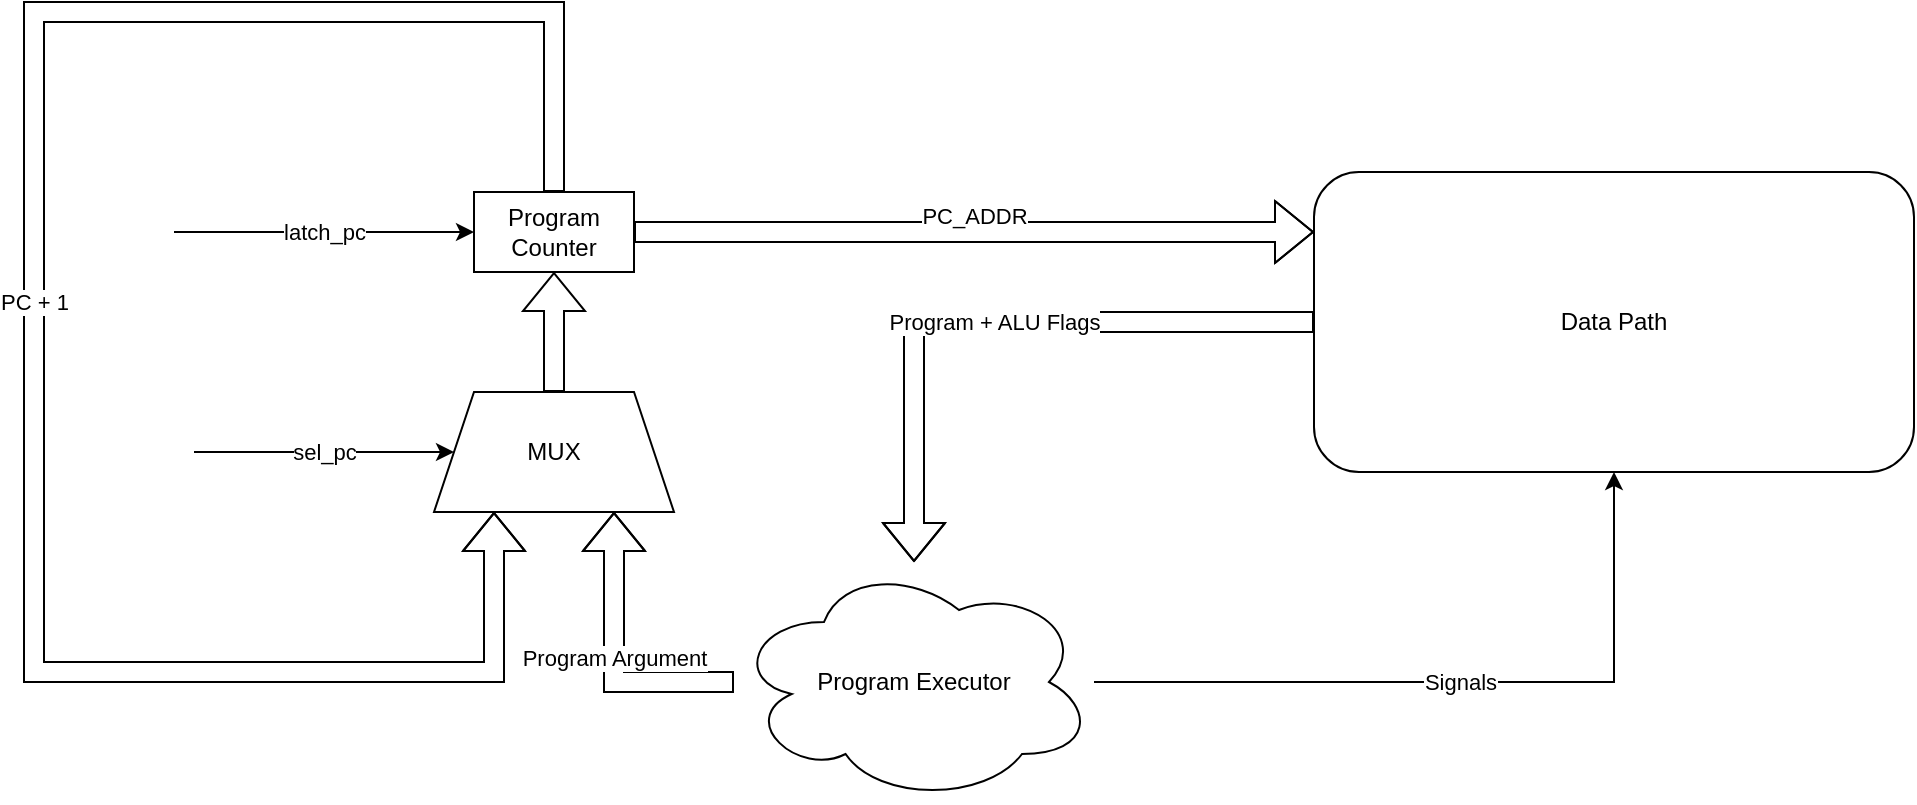 <mxfile version="24.4.10" type="device">
  <diagram id="v-JDOOZyUSPcI_IkAvMy" name="Страница — 1">
    <mxGraphModel dx="1302" dy="678" grid="1" gridSize="10" guides="1" tooltips="1" connect="1" arrows="1" fold="1" page="1" pageScale="1" pageWidth="827" pageHeight="1169" math="0" shadow="0">
      <root>
        <mxCell id="0" />
        <mxCell id="1" parent="0" />
        <mxCell id="FJJfB8WgnBZrv7iy5En1-2" value="PC_ADDR" style="edgeStyle=orthogonalEdgeStyle;rounded=0;orthogonalLoop=1;jettySize=auto;html=1;shape=flexArrow;verticalAlign=bottom;" parent="1" source="FJJfB8WgnBZrv7iy5En1-1" edge="1">
          <mxGeometry relative="1" as="geometry">
            <mxPoint x="760" y="300" as="targetPoint" />
          </mxGeometry>
        </mxCell>
        <mxCell id="l8fY_HSaeyg_I-ThemF9-8" value="PC + 1" style="edgeStyle=orthogonalEdgeStyle;rounded=0;orthogonalLoop=1;jettySize=auto;html=1;shape=flexArrow;entryX=0.25;entryY=1;entryDx=0;entryDy=0;" edge="1" parent="1" source="FJJfB8WgnBZrv7iy5En1-1" target="l8fY_HSaeyg_I-ThemF9-6">
          <mxGeometry relative="1" as="geometry">
            <mxPoint x="370" y="180" as="targetPoint" />
            <Array as="points">
              <mxPoint x="380" y="190" />
              <mxPoint x="120" y="190" />
              <mxPoint x="120" y="520" />
              <mxPoint x="350" y="520" />
            </Array>
          </mxGeometry>
        </mxCell>
        <mxCell id="FJJfB8WgnBZrv7iy5En1-1" value="Program Counter" style="rounded=0;whiteSpace=wrap;html=1;" parent="1" vertex="1">
          <mxGeometry x="340" y="280" width="80" height="40" as="geometry" />
        </mxCell>
        <mxCell id="l8fY_HSaeyg_I-ThemF9-2" value="Program + ALU Flags" style="edgeStyle=orthogonalEdgeStyle;rounded=0;orthogonalLoop=1;jettySize=auto;html=1;shape=flexArrow;" edge="1" parent="1" source="FJJfB8WgnBZrv7iy5En1-3" target="l8fY_HSaeyg_I-ThemF9-1">
          <mxGeometry relative="1" as="geometry" />
        </mxCell>
        <mxCell id="FJJfB8WgnBZrv7iy5En1-3" value="Data Path" style="rounded=1;whiteSpace=wrap;html=1;" parent="1" vertex="1">
          <mxGeometry x="760" y="270" width="300" height="150" as="geometry" />
        </mxCell>
        <mxCell id="FJJfB8WgnBZrv7iy5En1-20" value="latch_pc" style="endArrow=classic;html=1;rounded=0;entryX=0;entryY=0.5;entryDx=0;entryDy=0;" parent="1" target="FJJfB8WgnBZrv7iy5En1-1" edge="1">
          <mxGeometry width="50" height="50" relative="1" as="geometry">
            <mxPoint x="190" y="300" as="sourcePoint" />
            <mxPoint x="230" y="310" as="targetPoint" />
          </mxGeometry>
        </mxCell>
        <mxCell id="l8fY_HSaeyg_I-ThemF9-5" value="Signals" style="edgeStyle=orthogonalEdgeStyle;rounded=0;orthogonalLoop=1;jettySize=auto;html=1;entryX=0.5;entryY=1;entryDx=0;entryDy=0;" edge="1" parent="1" source="l8fY_HSaeyg_I-ThemF9-1" target="FJJfB8WgnBZrv7iy5En1-3">
          <mxGeometry relative="1" as="geometry" />
        </mxCell>
        <mxCell id="l8fY_HSaeyg_I-ThemF9-9" value="Program Argument" style="edgeStyle=orthogonalEdgeStyle;rounded=0;orthogonalLoop=1;jettySize=auto;html=1;entryX=0.75;entryY=1;entryDx=0;entryDy=0;shape=flexArrow;" edge="1" parent="1" source="l8fY_HSaeyg_I-ThemF9-1" target="l8fY_HSaeyg_I-ThemF9-6">
          <mxGeometry relative="1" as="geometry" />
        </mxCell>
        <mxCell id="l8fY_HSaeyg_I-ThemF9-1" value="Program Executor" style="ellipse;shape=cloud;whiteSpace=wrap;html=1;" vertex="1" parent="1">
          <mxGeometry x="470" y="465" width="180" height="120" as="geometry" />
        </mxCell>
        <mxCell id="l8fY_HSaeyg_I-ThemF9-7" style="edgeStyle=orthogonalEdgeStyle;rounded=0;orthogonalLoop=1;jettySize=auto;html=1;shape=flexArrow;" edge="1" parent="1" source="l8fY_HSaeyg_I-ThemF9-6" target="FJJfB8WgnBZrv7iy5En1-1">
          <mxGeometry relative="1" as="geometry" />
        </mxCell>
        <mxCell id="l8fY_HSaeyg_I-ThemF9-6" value="MUX" style="shape=trapezoid;perimeter=trapezoidPerimeter;whiteSpace=wrap;html=1;fixedSize=1;" vertex="1" parent="1">
          <mxGeometry x="320" y="380" width="120" height="60" as="geometry" />
        </mxCell>
        <mxCell id="l8fY_HSaeyg_I-ThemF9-11" value="sel_pc" style="endArrow=classic;html=1;rounded=0;entryX=0;entryY=0.5;entryDx=0;entryDy=0;" edge="1" parent="1" target="l8fY_HSaeyg_I-ThemF9-6">
          <mxGeometry width="50" height="50" relative="1" as="geometry">
            <mxPoint x="200" y="410" as="sourcePoint" />
            <mxPoint x="250" y="400" as="targetPoint" />
          </mxGeometry>
        </mxCell>
      </root>
    </mxGraphModel>
  </diagram>
</mxfile>
